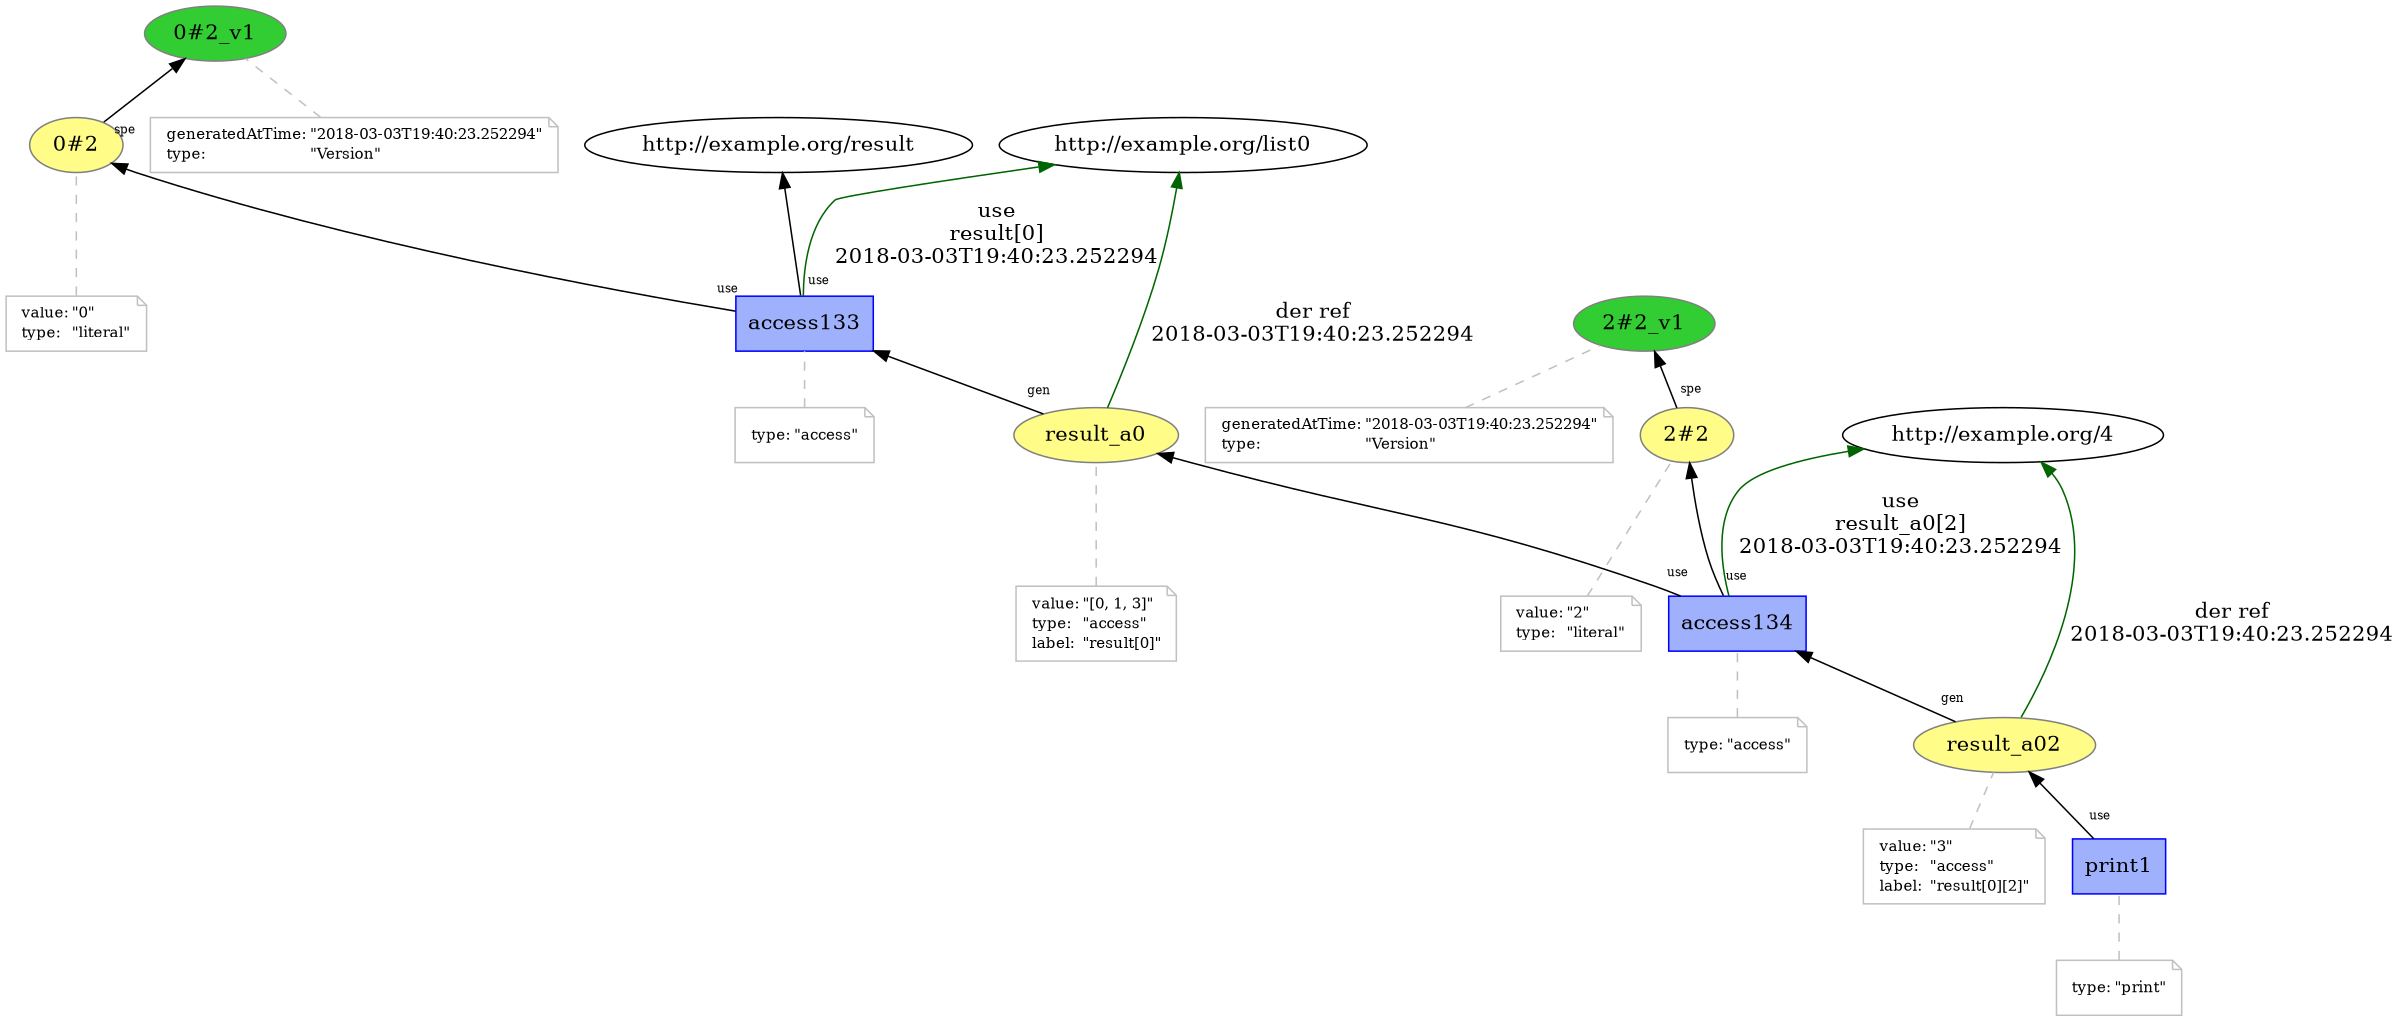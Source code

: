 digraph "PROV" { size="16,12"; rankdir="BT";
"http://example.org/0#2" [fillcolor="#FFFC87",color="#808080",style="filled",label="0#2",URL="http://example.org/0#2"]
"-attrs0" [color="gray",shape="note",fontsize="10",fontcolor="black",label=<<TABLE cellpadding="0" border="0">
	<TR>
	    <TD align="left">value:</TD>
	    <TD align="left">&quot;0&quot;</TD>
	</TR>
	<TR>
	    <TD align="left">type:</TD>
	    <TD align="left">&quot;literal&quot;</TD>
	</TR>
</TABLE>>]
"-attrs0" -> "http://example.org/0#2" [color="gray",style="dashed",arrowhead="none"]
"http://example.org/0#2_v1" [fillcolor="#32CD32",color="#808080",style="filled",label="0#2_v1",URL="http://example.org/0#2_v1"]
"-attrs1" [color="gray",shape="note",fontsize="10",fontcolor="black",label=<<TABLE cellpadding="0" border="0">
	<TR>
	    <TD align="left">generatedAtTime:</TD>
	    <TD align="left">&quot;2018-03-03T19:40:23.252294&quot;</TD>
	</TR>
	<TR>
	    <TD align="left">type:</TD>
	    <TD align="left">&quot;Version&quot;</TD>
	</TR>
</TABLE>>]
"-attrs1" -> "http://example.org/0#2_v1" [color="gray",style="dashed",arrowhead="none"]
"http://example.org/0#2" -> "http://example.org/0#2_v1" [labelfontsize="8",labeldistance="1.5",labelangle="60.0",rotation="20",taillabel="spe"]
"http://example.org/2#2" [fillcolor="#FFFC87",color="#808080",style="filled",label="2#2",URL="http://example.org/2#2"]
"-attrs2" [color="gray",shape="note",fontsize="10",fontcolor="black",label=<<TABLE cellpadding="0" border="0">
	<TR>
	    <TD align="left">value:</TD>
	    <TD align="left">&quot;2&quot;</TD>
	</TR>
	<TR>
	    <TD align="left">type:</TD>
	    <TD align="left">&quot;literal&quot;</TD>
	</TR>
</TABLE>>]
"-attrs2" -> "http://example.org/2#2" [color="gray",style="dashed",arrowhead="none"]
"http://example.org/2#2_v1" [fillcolor="#32CD32",color="#808080",style="filled",label="2#2_v1",URL="http://example.org/2#2_v1"]
"-attrs3" [color="gray",shape="note",fontsize="10",fontcolor="black",label=<<TABLE cellpadding="0" border="0">
	<TR>
	    <TD align="left">generatedAtTime:</TD>
	    <TD align="left">&quot;2018-03-03T19:40:23.252294&quot;</TD>
	</TR>
	<TR>
	    <TD align="left">type:</TD>
	    <TD align="left">&quot;Version&quot;</TD>
	</TR>
</TABLE>>]
"-attrs3" -> "http://example.org/2#2_v1" [color="gray",style="dashed",arrowhead="none"]
"http://example.org/2#2" -> "http://example.org/2#2_v1" [labelfontsize="8",labeldistance="1.5",labelangle="60.0",rotation="20",taillabel="spe"]
"http://example.org/result_a0" [fillcolor="#FFFC87",color="#808080",style="filled",label="result_a0",URL="http://example.org/result_a0"]
"-attrs4" [color="gray",shape="note",fontsize="10",fontcolor="black",label=<<TABLE cellpadding="0" border="0">
	<TR>
	    <TD align="left">value:</TD>
	    <TD align="left">&quot;[0, 1, 3]&quot;</TD>
	</TR>
	<TR>
	    <TD align="left">type:</TD>
	    <TD align="left">&quot;access&quot;</TD>
	</TR>
	<TR>
	    <TD align="left">label:</TD>
	    <TD align="left">&quot;result[0]&quot;</TD>
	</TR>
</TABLE>>]
"-attrs4" -> "http://example.org/result_a0" [color="gray",style="dashed",arrowhead="none"]
"http://example.org/access133" [fillcolor="#9FB1FC",color="#0000FF",shape="polygon",sides="4",style="filled",label="access133",URL="http://example.org/access133"]
"-attrs5" [color="gray",shape="note",fontsize="10",fontcolor="black",label=<<TABLE cellpadding="0" border="0">
	<TR>
	    <TD align="left">type:</TD>
	    <TD align="left">&quot;access&quot;</TD>
	</TR>
</TABLE>>]
"-attrs5" -> "http://example.org/access133" [color="gray",style="dashed",arrowhead="none"]
"http://example.org/access133" -> "http://example.org/list0" [labelfontsize="8",labeldistance="1.5",color="darkgreen",labelangle="60.0",rotation="20",label="use
result[0]
2018-03-03T19:40:23.252294"]
"http://example.org/result_a0" -> "http://example.org/list0" [labelfontsize="8",labeldistance="1.5",color="darkgreen",labelangle="60.0",rotation="20",label="der ref
2018-03-03T19:40:23.252294"]
"http://example.org/result_a0" -> "http://example.org/access133" [labelfontsize="8",labeldistance="1.5",labelangle="60.0",rotation="20",taillabel="gen"]
"http://example.org/access133" -> "http://example.org/result" [labelfontsize="8",labeldistance="1.5",labelangle="60.0",rotation="20",taillabel="use"]
"http://example.org/access133" -> "http://example.org/0#2" [labelfontsize="8",labeldistance="1.5",labelangle="60.0",rotation="20",taillabel="use"]
"http://example.org/result_a02" [fillcolor="#FFFC87",color="#808080",style="filled",label="result_a02",URL="http://example.org/result_a02"]
"-attrs6" [color="gray",shape="note",fontsize="10",fontcolor="black",label=<<TABLE cellpadding="0" border="0">
	<TR>
	    <TD align="left">value:</TD>
	    <TD align="left">&quot;3&quot;</TD>
	</TR>
	<TR>
	    <TD align="left">type:</TD>
	    <TD align="left">&quot;access&quot;</TD>
	</TR>
	<TR>
	    <TD align="left">label:</TD>
	    <TD align="left">&quot;result[0][2]&quot;</TD>
	</TR>
</TABLE>>]
"-attrs6" -> "http://example.org/result_a02" [color="gray",style="dashed",arrowhead="none"]
"http://example.org/access134" [fillcolor="#9FB1FC",color="#0000FF",shape="polygon",sides="4",style="filled",label="access134",URL="http://example.org/access134"]
"-attrs7" [color="gray",shape="note",fontsize="10",fontcolor="black",label=<<TABLE cellpadding="0" border="0">
	<TR>
	    <TD align="left">type:</TD>
	    <TD align="left">&quot;access&quot;</TD>
	</TR>
</TABLE>>]
"-attrs7" -> "http://example.org/access134" [color="gray",style="dashed",arrowhead="none"]
"http://example.org/access134" -> "http://example.org/4" [labelfontsize="8",labeldistance="1.5",color="darkgreen",labelangle="60.0",rotation="20",label="use
result_a0[2]
2018-03-03T19:40:23.252294"]
"http://example.org/result_a02" -> "http://example.org/4" [labelfontsize="8",labeldistance="1.5",color="darkgreen",labelangle="60.0",rotation="20",label="der ref
2018-03-03T19:40:23.252294"]
"http://example.org/result_a02" -> "http://example.org/access134" [labelfontsize="8",labeldistance="1.5",labelangle="60.0",rotation="20",taillabel="gen"]
"http://example.org/access134" -> "http://example.org/result_a0" [labelfontsize="8",labeldistance="1.5",labelangle="60.0",rotation="20",taillabel="use"]
"http://example.org/access134" -> "http://example.org/2#2" [labelfontsize="8",labeldistance="1.5",labelangle="60.0",rotation="20",taillabel="use"]
"http://example.org/print1" [fillcolor="#9FB1FC",color="#0000FF",shape="polygon",sides="4",style="filled",label="print1",URL="http://example.org/print1"]
"-attrs8" [color="gray",shape="note",fontsize="10",fontcolor="black",label=<<TABLE cellpadding="0" border="0">
	<TR>
	    <TD align="left">type:</TD>
	    <TD align="left">&quot;print&quot;</TD>
	</TR>
</TABLE>>]
"-attrs8" -> "http://example.org/print1" [color="gray",style="dashed",arrowhead="none"]
"http://example.org/print1" -> "http://example.org/result_a02" [labelfontsize="8",labeldistance="1.5",labelangle="60.0",rotation="20",taillabel="use"]
}